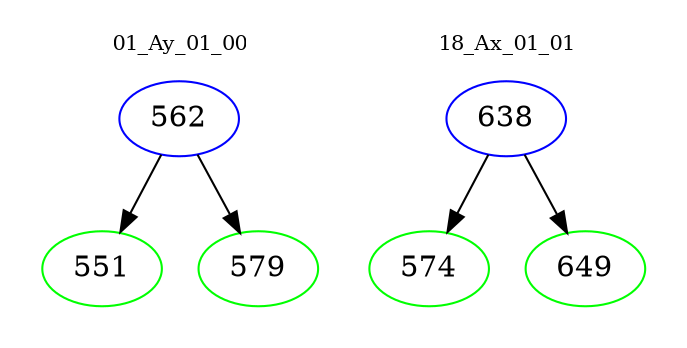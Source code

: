 digraph{
subgraph cluster_0 {
color = white
label = "01_Ay_01_00";
fontsize=10;
T0_562 [label="562", color="blue"]
T0_562 -> T0_551 [color="black"]
T0_551 [label="551", color="green"]
T0_562 -> T0_579 [color="black"]
T0_579 [label="579", color="green"]
}
subgraph cluster_1 {
color = white
label = "18_Ax_01_01";
fontsize=10;
T1_638 [label="638", color="blue"]
T1_638 -> T1_574 [color="black"]
T1_574 [label="574", color="green"]
T1_638 -> T1_649 [color="black"]
T1_649 [label="649", color="green"]
}
}

